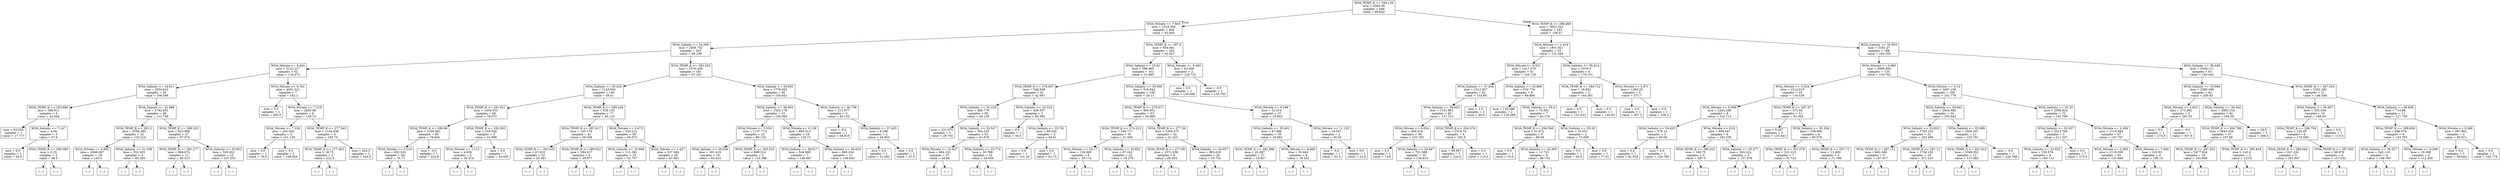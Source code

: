 digraph Tree {
node [shape=box] ;
0 [label="WOA_TEMP_K <= 294.139\nmse = 4585.49\nsamples = 649\nvalue = 95.642"] ;
1 [label="WOA_Nitrate <= 7.855\nmse = 2319.366\nsamples = 406\nvalue = 62.645"] ;
0 -> 1 [labeldistance=2.5, labelangle=45, headlabel="True"] ;
2 [label="WOA_Salinity <= 34.209\nmse = 2458.752\nsamples = 243\nvalue = 80.109"] ;
1 -> 2 ;
3 [label="WOA_Nitrate <= 6.443\nmse = 3122.317\nsamples = 62\nvalue = 118.472"] ;
2 -> 3 ;
4 [label="WOA_Salinity <= 14.811\nmse = 2054.913\nsamples = 55\nvalue = 106.586"] ;
3 -> 4 ;
5 [label="WOA_TEMP_K <= 283.886\nmse = 398.611\nsamples = 6\nvalue = 42.644"] ;
4 -> 5 ;
6 [label="mse = 63.054\nsamples = 3\nvalue = 17.717"] ;
5 -> 6 ;
7 [label="WOA_Salinity <= 7.147\nmse = 3.44\nsamples = 3\nvalue = 57.6"] ;
5 -> 7 ;
8 [label="mse = 0.0\nsamples = 1\nvalue = 54.0"] ;
7 -> 8 ;
9 [label="WOA_TEMP_K <= 290.585\nmse = 0.25\nsamples = 2\nvalue = 58.5"] ;
7 -> 9 ;
10 [label="(...)"] ;
9 -> 10 ;
11 [label="(...)"] ;
9 -> 11 ;
12 [label="WOA_Salinity <= 32.688\nmse = 1782.491\nsamples = 49\nvalue = 112.749"] ;
4 -> 12 ;
13 [label="WOA_TEMP_K <= 291.2\nmse = 2294.383\nsamples = 22\nvalue = 133.214"] ;
12 -> 13 ;
14 [label="WOA_Nitrate <= 4.682\nmse = 2068.067\nsamples = 18\nvalue = 143.0"] ;
13 -> 14 ;
15 [label="(...)"] ;
14 -> 15 ;
42 [label="(...)"] ;
14 -> 42 ;
43 [label="WOA_Salinity <= 31.038\nmse = 552.925\nsamples = 4\nvalue = 84.283"] ;
13 -> 43 ;
44 [label="(...)"] ;
43 -> 44 ;
47 [label="(...)"] ;
43 -> 47 ;
48 [label="WOA_TEMP_K <= 288.223\nmse = 823.898\nsamples = 27\nvalue = 97.074"] ;
12 -> 48 ;
49 [label="WOA_TEMP_K <= 281.277\nmse = 868.674\nsamples = 12\nvalue = 80.513"] ;
48 -> 49 ;
50 [label="(...)"] ;
49 -> 50 ;
59 [label="(...)"] ;
49 -> 59 ;
72 [label="WOA_Salinity <= 33.853\nmse = 520.202\nsamples = 15\nvalue = 107.353"] ;
48 -> 72 ;
73 [label="(...)"] ;
72 -> 73 ;
90 [label="(...)"] ;
72 -> 90 ;
95 [label="WOA_Nitrate <= 6.781\nmse = 4031.321\nsamples = 7\nvalue = 182.1"] ;
3 -> 95 ;
96 [label="mse = 0.0\nsamples = 1\nvalue = 260.0"] ;
95 -> 96 ;
97 [label="WOA_Nitrate <= 7.518\nmse = 2829.98\nsamples = 6\nvalue = 158.13"] ;
95 -> 97 ;
98 [label="WOA_Nitrate <= 7.226\nmse = 242.408\nsamples = 2\nvalue = 101.139"] ;
97 -> 98 ;
99 [label="mse = 0.0\nsamples = 1\nvalue = 70.0"] ;
98 -> 99 ;
100 [label="mse = 0.0\nsamples = 1\nvalue = 108.924"] ;
98 -> 100 ;
101 [label="WOA_TEMP_K <= 277.543\nmse = 1148.438\nsamples = 4\nvalue = 193.75"] ;
97 -> 101 ;
102 [label="WOA_TEMP_K <= 277.403\nmse = 18.75\nsamples = 2\nvalue = 222.5"] ;
101 -> 102 ;
103 [label="(...)"] ;
102 -> 103 ;
104 [label="(...)"] ;
102 -> 104 ;
105 [label="mse = 625.0\nsamples = 2\nvalue = 165.0"] ;
101 -> 105 ;
106 [label="WOA_TEMP_K <= 292.333\nmse = 1570.439\nsamples = 181\nvalue = 67.161"] ;
2 -> 106 ;
107 [label="WOA_Salinity <= 35.234\nmse = 1145.003\nsamples = 145\nvalue = 58.41"] ;
106 -> 107 ;
108 [label="WOA_TEMP_K <= 291.621\nmse = 1404.533\nsamples = 68\nvalue = 76.072"] ;
107 -> 108 ;
109 [label="WOA_TEMP_K <= 290.96\nmse = 1350.941\nsamples = 65\nvalue = 78.645"] ;
108 -> 109 ;
110 [label="WOA_Nitrate <= 0.519\nmse = 952.202\nsamples = 64\nvalue = 75.77"] ;
109 -> 110 ;
111 [label="(...)"] ;
110 -> 111 ;
124 [label="(...)"] ;
110 -> 124 ;
211 [label="mse = -0.0\nsamples = 1\nvalue = 223.8"] ;
109 -> 211 ;
212 [label="WOA_TEMP_K <= 292.093\nmse = 259.546\nsamples = 3\nvalue = 31.898"] ;
108 -> 212 ;
213 [label="WOA_Nitrate <= 1.112\nmse = 4.636\nsamples = 2\nvalue = 20.574"] ;
212 -> 213 ;
214 [label="(...)"] ;
213 -> 214 ;
215 [label="(...)"] ;
213 -> 215 ;
216 [label="mse = 0.0\nsamples = 1\nvalue = 54.545"] ;
212 -> 216 ;
217 [label="WOA_TEMP_K <= 289.248\nmse = 539.143\nsamples = 77\nvalue = 45.133"] ;
107 -> 217 ;
218 [label="WOA_TEMP_K <= 287.617\nmse = 165.174\nsamples = 41\nvalue = 29.308"] ;
217 -> 218 ;
219 [label="WOA_TEMP_K <= 283.432\nmse = 67.052\nsamples = 32\nvalue = 25.481"] ;
218 -> 219 ;
220 [label="(...)"] ;
219 -> 220 ;
227 [label="(...)"] ;
219 -> 227 ;
248 [label="WOA_TEMP_K <= 289.022\nmse = 284.017\nsamples = 9\nvalue = 39.877"] ;
218 -> 248 ;
249 [label="(...)"] ;
248 -> 249 ;
260 [label="(...)"] ;
248 -> 260 ;
265 [label="WOA_Nitrate <= 0.472\nmse = 328.212\nsamples = 36\nvalue = 64.075"] ;
217 -> 265 ;
266 [label="WOA_Salinity <= 35.888\nmse = 131.392\nsamples = 10\nvalue = 52.757"] ;
265 -> 266 ;
267 [label="(...)"] ;
266 -> 267 ;
272 [label="(...)"] ;
266 -> 272 ;
285 [label="WOA_Nitrate <= 1.427\nmse = 337.084\nsamples = 26\nvalue = 67.697"] ;
265 -> 285 ;
286 [label="(...)"] ;
285 -> 286 ;
293 [label="(...)"] ;
285 -> 293 ;
314 [label="WOA_Salinity <= 36.692\nmse = 1778.652\nsamples = 36\nvalue = 100.841"] ;
106 -> 314 ;
315 [label="WOA_Salinity <= 36.603\nmse = 1525.178\nsamples = 33\nvalue = 108.384"] ;
314 -> 315 ;
316 [label="WOA_Nitrate <= 3.334\nmse = 1137.774\nsamples = 15\nvalue = 86.135"] ;
315 -> 316 ;
317 [label="WOA_Salinity <= 35.628\nmse = 181.418\nsamples = 10\nvalue = 65.433"] ;
316 -> 317 ;
318 [label="(...)"] ;
317 -> 318 ;
325 [label="(...)"] ;
317 -> 325 ;
336 [label="WOA_TEMP_K <= 293.525\nmse = 699.314\nsamples = 5\nvalue = 123.398"] ;
316 -> 336 ;
337 [label="(...)"] ;
336 -> 337 ;
340 [label="(...)"] ;
336 -> 340 ;
341 [label="WOA_Nitrate <= 0.159\nmse = 993.512\nsamples = 18\nvalue = 129.15"] ;
315 -> 341 ;
342 [label="WOA_Salinity <= 36.617\nmse = 544.889\nsamples = 7\nvalue = 148.667"] ;
341 -> 342 ;
343 [label="(...)"] ;
342 -> 343 ;
346 [label="(...)"] ;
342 -> 346 ;
347 [label="WOA_Salinity <= 36.624\nmse = 680.334\nsamples = 11\nvalue = 109.633"] ;
341 -> 347 ;
348 [label="(...)"] ;
347 -> 348 ;
357 [label="(...)"] ;
347 -> 357 ;
360 [label="WOA_Salinity <= 36.758\nmse = 212.977\nsamples = 3\nvalue = 46.152"] ;
314 -> 360 ;
361 [label="mse = -0.0\nsamples = 1\nvalue = 64.818"] ;
360 -> 361 ;
362 [label="WOA_Salinity <= 37.435\nmse = 6.286\nsamples = 2\nvalue = 34.953"] ;
360 -> 362 ;
363 [label="mse = 0.0\nsamples = 1\nvalue = 31.882"] ;
362 -> 363 ;
364 [label="mse = 0.0\nsamples = 1\nvalue = 37.0"] ;
362 -> 364 ;
365 [label="WOA_TEMP_K <= 287.9\nmse = 654.461\nsamples = 163\nvalue = 32.627"] ;
1 -> 365 ;
366 [label="WOA_Salinity <= 33.81\nmse = 586.965\nsamples = 161\nvalue = 31.865"] ;
365 -> 366 ;
367 [label="WOA_TEMP_K <= 278.067\nmse = 548.638\nsamples = 61\nvalue = 42.081"] ;
366 -> 367 ;
368 [label="WOA_Salinity <= 32.229\nmse = 469.776\nsamples = 58\nvalue = 40.138"] ;
367 -> 368 ;
369 [label="mse = 121.075\nsamples = 5\nvalue = 29.792"] ;
368 -> 369 ;
370 [label="WOA_Salinity <= 33.547\nmse = 503.334\nsamples = 53\nvalue = 41.676"] ;
368 -> 370 ;
371 [label="WOA_Nitrate <= 16.437\nmse = 684.225\nsamples = 37\nvalue = 44.84"] ;
370 -> 371 ;
372 [label="(...)"] ;
371 -> 372 ;
375 [label="(...)"] ;
371 -> 375 ;
402 [label="WOA_Salinity <= 33.774\nmse = 30.788\nsamples = 16\nvalue = 34.659"] ;
370 -> 402 ;
403 [label="(...)"] ;
402 -> 403 ;
426 [label="(...)"] ;
402 -> 426 ;
431 [label="WOA_Salinity <= 33.315\nmse = 438.397\nsamples = 3\nvalue = 83.382"] ;
367 -> 431 ;
432 [label="mse = 0.0\nsamples = 1\nvalue = 50.0"] ;
431 -> 432 ;
433 [label="WOA_Salinity <= 33.761\nmse = 89.245\nsamples = 2\nvalue = 94.51"] ;
431 -> 433 ;
434 [label="mse = 0.0\nsamples = 1\nvalue = 101.19"] ;
433 -> 434 ;
435 [label="mse = 0.0\nsamples = 1\nvalue = 81.15"] ;
433 -> 435 ;
436 [label="WOA_Salinity <= 35.099\nmse = 516.642\nsamples = 100\nvalue = 26.11"] ;
366 -> 436 ;
437 [label="WOA_TEMP_K <= 275.571\nmse = 805.051\nsamples = 63\nvalue = 30.865"] ;
436 -> 437 ;
438 [label="WOA_TEMP_K <= 274.212\nmse = 160.717\nsamples = 31\nvalue = 21.356"] ;
437 -> 438 ;
439 [label="WOA_Nitrate <= 24.17\nmse = 139.069\nsamples = 9\nvalue = 36.174"] ;
438 -> 439 ;
440 [label="(...)"] ;
439 -> 440 ;
451 [label="(...)"] ;
439 -> 451 ;
456 [label="WOA_Salinity <= 33.852\nmse = 67.043\nsamples = 22\nvalue = 16.276"] ;
438 -> 456 ;
457 [label="(...)"] ;
456 -> 457 ;
462 [label="(...)"] ;
456 -> 462 ;
491 [label="WOA_TEMP_K <= 277.26\nmse = 1293.575\nsamples = 32\nvalue = 41.022"] ;
437 -> 491 ;
492 [label="WOA_TEMP_K <= 277.09\nmse = 1571.939\nsamples = 6\nvalue = 69.293"] ;
491 -> 492 ;
493 [label="(...)"] ;
492 -> 493 ;
502 [label="(...)"] ;
492 -> 502 ;
503 [label="WOA_Salinity <= 34.657\nmse = 963.629\nsamples = 26\nvalue = 33.752"] ;
491 -> 503 ;
504 [label="(...)"] ;
503 -> 504 ;
545 [label="(...)"] ;
503 -> 545 ;
548 [label="WOA_Nitrate <= 9.296\nmse = 52.514\nsamples = 37\nvalue = 19.652"] ;
436 -> 548 ;
549 [label="WOA_Salinity <= 35.401\nmse = 47.496\nsamples = 35\nvalue = 18.992"] ;
548 -> 549 ;
550 [label="WOA_TEMP_K <= 282.996\nmse = 43.087\nsamples = 27\nvalue = 19.827"] ;
549 -> 550 ;
551 [label="(...)"] ;
550 -> 551 ;
562 [label="(...)"] ;
550 -> 562 ;
565 [label="WOA_Nitrate <= 8.869\nmse = 50.664\nsamples = 8\nvalue = 15.442"] ;
549 -> 565 ;
566 [label="(...)"] ;
565 -> 566 ;
567 [label="(...)"] ;
565 -> 567 ;
574 [label="WOA_Nitrate <= 11.135\nmse = 16.567\nsamples = 2\nvalue = 30.05"] ;
548 -> 574 ;
575 [label="mse = -0.0\nsamples = 1\nvalue = 32.4"] ;
574 -> 575 ;
576 [label="mse = 0.0\nsamples = 1\nvalue = 23.0"] ;
574 -> 576 ;
577 [label="WOA_Nitrate <= 9.569\nmse = 63.006\nsamples = 2\nvalue = 126.731"] ;
365 -> 577 ;
578 [label="mse = 0.0\nsamples = 1\nvalue = 134.669"] ;
577 -> 578 ;
579 [label="mse = -0.0\nsamples = 1\nvalue = 118.793"] ;
577 -> 579 ;
580 [label="WOA_TEMP_K <= 296.468\nmse = 3052.322\nsamples = 243\nvalue = 156.51"] ;
0 -> 580 [labeldistance=2.5, labelangle=-45, headlabel="False"] ;
581 [label="WOA_Nitrate <= 1.414\nmse = 1801.921\nsamples = 55\nvalue = 131.264"] ;
580 -> 581 ;
582 [label="WOA_Nitrate <= 0.531\nmse = 1417.579\nsamples = 51\nvalue = 126.719"] ;
581 -> 582 ;
583 [label="WOA_Salinity <= 37.444\nmse = 1312.557\nsamples = 42\nvalue = 133.99"] ;
582 -> 583 ;
584 [label="WOA_Salinity <= 36.653\nmse = 1101.861\nsamples = 40\nvalue = 137.513"] ;
583 -> 584 ;
585 [label="WOA_Nitrate <= 0.004\nmse = 800.476\nsamples = 36\nvalue = 133.785"] ;
584 -> 585 ;
586 [label="mse = 0.0\nsamples = 1\nvalue = 74.0"] ;
585 -> 586 ;
587 [label="WOA_Salinity <= 36.647\nmse = 751.589\nsamples = 35\nvalue = 134.816"] ;
585 -> 587 ;
588 [label="(...)"] ;
587 -> 588 ;
647 [label="(...)"] ;
587 -> 647 ;
648 [label="WOA_TEMP_K <= 294.574\nmse = 2318.75\nsamples = 4\nvalue = 192.5"] ;
584 -> 648 ;
649 [label="mse = 66.667\nsamples = 3\nvalue = 220.0"] ;
648 -> 649 ;
650 [label="mse = 0.0\nsamples = 1\nvalue = 110.0"] ;
648 -> 650 ;
651 [label="mse = 2.0\nsamples = 2\nvalue = 60.0"] ;
583 -> 651 ;
652 [label="WOA_Salinity <= 32.969\nmse = 319.776\nsamples = 9\nvalue = 89.806"] ;
582 -> 652 ;
653 [label="mse = 119.396\nsamples = 2\nvalue = 126.266"] ;
652 -> 653 ;
654 [label="WOA_Salinity <= 34.4\nmse = 70.562\nsamples = 7\nvalue = 83.176"] ;
652 -> 654 ;
655 [label="WOA_TEMP_K <= 294.566\nmse = 31.672\nsamples = 5\nvalue = 86.99"] ;
654 -> 655 ;
656 [label="mse = 0.0\nsamples = 1\nvalue = 75.0"] ;
655 -> 656 ;
657 [label="WOA_Salinity <= 34.305\nmse = 12.725\nsamples = 4\nvalue = 88.703"] ;
655 -> 657 ;
658 [label="(...)"] ;
657 -> 658 ;
663 [label="(...)"] ;
657 -> 663 ;
664 [label="WOA_Salinity <= 35.38\nmse = 32.051\nsamples = 2\nvalue = 73.006"] ;
654 -> 664 ;
665 [label="mse = 0.0\nsamples = 1\nvalue = 65.0"] ;
664 -> 665 ;
666 [label="mse = 0.0\nsamples = 1\nvalue = 77.01"] ;
664 -> 666 ;
667 [label="WOA_Salinity <= 35.614\nmse = 3378.5\nsamples = 4\nvalue = 176.151"] ;
581 -> 667 ;
668 [label="WOA_TEMP_K <= 294.722\nmse = 26.952\nsamples = 2\nvalue = 144.301"] ;
667 -> 668 ;
669 [label="mse = 0.0\nsamples = 1\nvalue = 151.643"] ;
668 -> 669 ;
670 [label="mse = 0.0\nsamples = 1\nvalue = 140.63"] ;
668 -> 670 ;
671 [label="WOA_Nitrate <= 2.871\nmse = 1260.25\nsamples = 2\nvalue = 271.7"] ;
667 -> 671 ;
672 [label="mse = 0.0\nsamples = 1\nvalue = 307.2"] ;
671 -> 672 ;
673 [label="mse = 0.0\nsamples = 1\nvalue = 236.2"] ;
671 -> 673 ;
674 [label="WOA_Salinity <= 35.954\nmse = 3181.27\nsamples = 188\nvalue = 164.355"] ;
580 -> 674 ;
675 [label="WOA_Nitrate <= 0.065\nmse = 2890.404\nsamples = 125\nvalue = 154.762"] ;
674 -> 675 ;
676 [label="WOA_Nitrate <= 0.024\nmse = 2214.015\nsamples = 19\nvalue = 116.538"] ;
675 -> 676 ;
677 [label="WOA_Nitrate <= 0.009\nmse = 2445.289\nsamples = 8\nvalue = 152.713"] ;
676 -> 677 ;
678 [label="WOA_Salinity <= 34.625\nmse = 379.14\nsamples = 2\nvalue = 93.06"] ;
677 -> 678 ;
679 [label="mse = 0.0\nsamples = 1\nvalue = 81.818"] ;
678 -> 679 ;
680 [label="mse = 0.0\nsamples = 1\nvalue = 126.786"] ;
678 -> 680 ;
681 [label="WOA_Nitrate <= 0.02\nmse = 809.547\nsamples = 6\nvalue = 182.539"] ;
677 -> 681 ;
682 [label="WOA_TEMP_K <= 300.202\nmse = 168.75\nsamples = 3\nvalue = 207.5"] ;
681 -> 682 ;
683 [label="(...)"] ;
682 -> 683 ;
684 [label="(...)"] ;
682 -> 684 ;
685 [label="WOA_Salinity <= 35.477\nmse = 204.224\nsamples = 3\nvalue = 157.578"] ;
681 -> 685 ;
686 [label="(...)"] ;
685 -> 686 ;
689 [label="(...)"] ;
685 -> 689 ;
690 [label="WOA_TEMP_K <= 297.47\nmse = 475.04\nsamples = 11\nvalue = 91.004"] ;
676 -> 690 ;
691 [label="mse = 0.367\nsamples = 2\nvalue = 135.443"] ;
690 -> 691 ;
692 [label="WOA_Salinity <= 35.334\nmse = 239.909\nsamples = 9\nvalue = 85.078"] ;
690 -> 692 ;
693 [label="WOA_TEMP_K <= 301.079\nmse = 221.013\nsamples = 7\nvalue = 91.723"] ;
692 -> 693 ;
694 [label="(...)"] ;
693 -> 694 ;
701 [label="(...)"] ;
693 -> 701 ;
704 [label="WOA_TEMP_K <= 297.73\nmse = 12.809\nsamples = 2\nvalue = 71.789"] ;
692 -> 704 ;
705 [label="(...)"] ;
704 -> 705 ;
706 [label="(...)"] ;
704 -> 706 ;
707 [label="WOA_Nitrate <= 0.14\nmse = 2697.156\nsamples = 106\nvalue = 161.778"] ;
675 -> 707 ;
708 [label="WOA_Salinity <= 34.641\nmse = 2434.982\nsamples = 34\nvalue = 185.043"] ;
707 -> 708 ;
709 [label="WOA_Salinity <= 33.825\nmse = 1793.163\nsamples = 21\nvalue = 203.489"] ;
708 -> 709 ;
710 [label="WOA_TEMP_K <= 297.111\nmse = 662.346\nsamples = 5\nvalue = 167.917"] ;
709 -> 710 ;
711 [label="(...)"] ;
710 -> 711 ;
712 [label="(...)"] ;
710 -> 712 ;
715 [label="WOA_TEMP_K <= 297.12\nmse = 1704.102\nsamples = 16\nvalue = 211.223"] ;
709 -> 715 ;
716 [label="(...)"] ;
715 -> 716 ;
717 [label="(...)"] ;
715 -> 717 ;
726 [label="WOA_Salinity <= 35.699\nmse = 1920.547\nsamples = 13\nvalue = 152.761"] ;
708 -> 726 ;
727 [label="WOA_TEMP_K <= 301.614\nmse = 1049.352\nsamples = 12\nvalue = 137.062"] ;
726 -> 727 ;
728 [label="(...)"] ;
727 -> 728 ;
743 [label="(...)"] ;
727 -> 743 ;
744 [label="mse = -0.0\nsamples = 1\nvalue = 220.789"] ;
726 -> 744 ;
745 [label="WOA_Salinity <= 33.33\nmse = 2508.824\nsamples = 72\nvalue = 152.799"] ;
707 -> 745 ;
746 [label="WOA_Salinity <= 33.207\nmse = 3313.706\nsamples = 5\nvalue = 211.507"] ;
745 -> 746 ;
747 [label="WOA_Salinity <= 33.025\nmse = 159.578\nsamples = 4\nvalue = 160.713"] ;
746 -> 747 ;
748 [label="(...)"] ;
747 -> 748 ;
751 [label="(...)"] ;
747 -> 751 ;
752 [label="mse = 0.0\nsamples = 1\nvalue = 275.0"] ;
746 -> 752 ;
753 [label="WOA_Nitrate <= 2.456\nmse = 2119.084\nsamples = 67\nvalue = 147.767"] ;
745 -> 753 ;
754 [label="WOA_Nitrate <= 2.395\nmse = 2119.359\nsamples = 63\nvalue = 151.669"] ;
753 -> 754 ;
755 [label="(...)"] ;
754 -> 755 ;
864 [label="(...)"] ;
754 -> 864 ;
865 [label="WOA_Nitrate <= 7.004\nmse = 220.93\nsamples = 4\nvalue = 106.14"] ;
753 -> 865 ;
866 [label="(...)"] ;
865 -> 866 ;
871 [label="(...)"] ;
865 -> 871 ;
872 [label="WOA_Salinity <= 36.449\nmse = 3209.111\nsamples = 63\nvalue = 183.642"] ;
674 -> 872 ;
873 [label="WOA_Salinity <= 35.966\nmse = 3280.396\nsamples = 42\nvalue = 200.45"] ;
872 -> 873 ;
874 [label="WOA_Nitrate <= 1.823\nmse = 273.902\nsamples = 2\nvalue = 291.35"] ;
873 -> 874 ;
875 [label="mse = 0.0\nsamples = 1\nvalue = 274.8"] ;
874 -> 875 ;
876 [label="mse = -0.0\nsamples = 1\nvalue = 307.9"] ;
874 -> 876 ;
877 [label="WOA_Salinity <= 36.442\nmse = 2893.254\nsamples = 40\nvalue = 194.39"] ;
873 -> 877 ;
878 [label="WOA_TEMP_K <= 300.788\nmse = 2645.536\nsamples = 37\nvalue = 187.88"] ;
877 -> 878 ;
879 [label="WOA_TEMP_K <= 297.922\nmse = 2477.924\nsamples = 35\nvalue = 192.969"] ;
878 -> 879 ;
880 [label="(...)"] ;
879 -> 880 ;
883 [label="(...)"] ;
879 -> 883 ;
914 [label="WOA_TEMP_K <= 300.818\nmse = 243.0\nsamples = 2\nvalue = 123.0"] ;
878 -> 914 ;
915 [label="(...)"] ;
914 -> 915 ;
916 [label="(...)"] ;
914 -> 916 ;
917 [label="mse = 24.0\nsamples = 3\nvalue = 266.0"] ;
877 -> 917 ;
918 [label="WOA_TEMP_K <= 297.024\nmse = 1052.392\nsamples = 21\nvalue = 146.549"] ;
872 -> 918 ;
919 [label="WOA_Salinity <= 36.867\nmse = 502.204\nsamples = 10\nvalue = 169.63"] ;
918 -> 919 ;
920 [label="WOA_TEMP_K <= 296.794\nmse = 223.05\nsamples = 9\nvalue = 174.599"] ;
919 -> 920 ;
921 [label="WOA_TEMP_K <= 296.644\nmse = 247.222\nsamples = 5\nvalue = 181.667"] ;
920 -> 921 ;
922 [label="(...)"] ;
921 -> 922 ;
925 [label="(...)"] ;
921 -> 925 ;
926 [label="WOA_TEMP_K <= 297.003\nmse = 98.979\nsamples = 4\nvalue = 167.532"] ;
920 -> 926 ;
927 [label="(...)"] ;
926 -> 927 ;
932 [label="(...)"] ;
926 -> 932 ;
933 [label="mse = 0.0\nsamples = 1\nvalue = 110.0"] ;
919 -> 933 ;
934 [label="WOA_Salinity <= 36.838\nmse = 714.86\nsamples = 11\nvalue = 127.795"] ;
918 -> 934 ;
935 [label="WOA_TEMP_K <= 298.609\nmse = 488.078\nsamples = 9\nvalue = 133.793"] ;
934 -> 935 ;
936 [label="WOA_Salinity <= 36.527\nmse = 242.114\nsamples = 4\nvalue = 149.795"] ;
935 -> 936 ;
937 [label="(...)"] ;
936 -> 937 ;
940 [label="(...)"] ;
936 -> 940 ;
943 [label="WOA_Nitrate <= 0.268\nmse = 19.348\nsamples = 5\nvalue = 112.456"] ;
935 -> 943 ;
944 [label="(...)"] ;
943 -> 944 ;
949 [label="(...)"] ;
943 -> 949 ;
952 [label="WOA_Nitrate <= 0.268\nmse = 287.902\nsamples = 2\nvalue = 85.811"] ;
934 -> 952 ;
953 [label="mse = 0.0\nsamples = 1\nvalue = 68.844"] ;
952 -> 953 ;
954 [label="mse = 0.0\nsamples = 1\nvalue = 102.779"] ;
952 -> 954 ;
}
